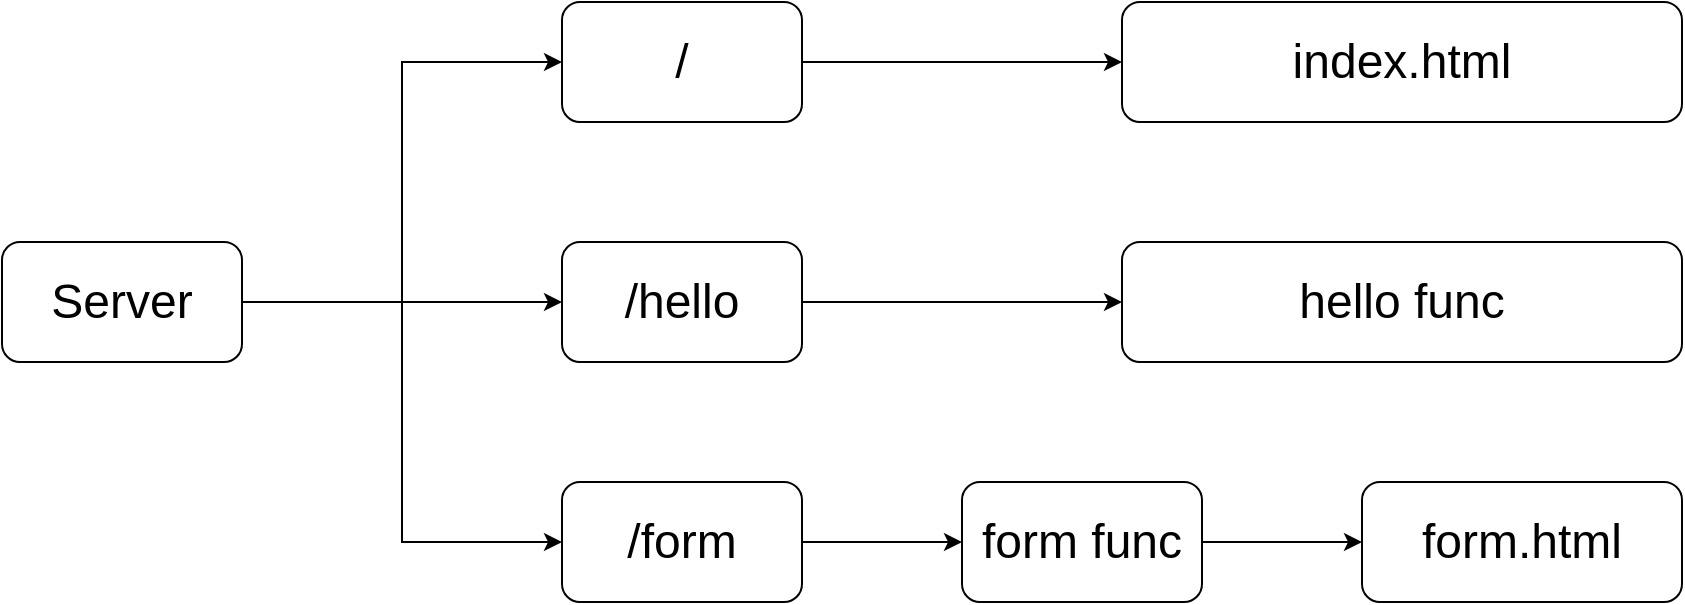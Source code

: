 <mxfile version="19.0.3" type="device"><diagram id="86plRPVsqyj_hR5uoTtb" name="Page-1"><mxGraphModel dx="1342" dy="857" grid="1" gridSize="10" guides="1" tooltips="1" connect="1" arrows="1" fold="1" page="1" pageScale="1" pageWidth="1169" pageHeight="827" math="0" shadow="0"><root><mxCell id="0"/><mxCell id="1" parent="0"/><mxCell id="w_TuvdOjcUP1oyadrdiD-9" style="edgeStyle=orthogonalEdgeStyle;rounded=0;orthogonalLoop=1;jettySize=auto;html=1;exitX=1;exitY=0.5;exitDx=0;exitDy=0;entryX=0;entryY=0.5;entryDx=0;entryDy=0;fontSize=24;" edge="1" parent="1" source="w_TuvdOjcUP1oyadrdiD-1" target="w_TuvdOjcUP1oyadrdiD-7"><mxGeometry relative="1" as="geometry"><Array as="points"><mxPoint x="240" y="310"/><mxPoint x="240" y="310"/></Array></mxGeometry></mxCell><mxCell id="w_TuvdOjcUP1oyadrdiD-1" value="&lt;font style=&quot;font-size: 24px;&quot;&gt;Server&lt;/font&gt;" style="rounded=1;whiteSpace=wrap;html=1;" vertex="1" parent="1"><mxGeometry x="40" y="280" width="120" height="60" as="geometry"/></mxCell><mxCell id="w_TuvdOjcUP1oyadrdiD-2" value="&lt;font style=&quot;font-size: 24px;&quot;&gt;index.html&lt;/font&gt;" style="rounded=1;whiteSpace=wrap;html=1;" vertex="1" parent="1"><mxGeometry x="600" y="160" width="280" height="60" as="geometry"/></mxCell><mxCell id="w_TuvdOjcUP1oyadrdiD-3" value="&lt;font style=&quot;font-size: 24px;&quot;&gt;hello func&lt;/font&gt;" style="rounded=1;whiteSpace=wrap;html=1;" vertex="1" parent="1"><mxGeometry x="600" y="280" width="280" height="60" as="geometry"/></mxCell><mxCell id="w_TuvdOjcUP1oyadrdiD-4" value="&lt;font style=&quot;font-size: 24px;&quot;&gt;form.html&lt;/font&gt;" style="rounded=1;whiteSpace=wrap;html=1;" vertex="1" parent="1"><mxGeometry x="720" y="400" width="160" height="60" as="geometry"/></mxCell><mxCell id="w_TuvdOjcUP1oyadrdiD-17" style="edgeStyle=orthogonalEdgeStyle;rounded=0;orthogonalLoop=1;jettySize=auto;html=1;exitX=1;exitY=0.5;exitDx=0;exitDy=0;entryX=0;entryY=0.5;entryDx=0;entryDy=0;fontSize=24;" edge="1" parent="1" source="w_TuvdOjcUP1oyadrdiD-5" target="w_TuvdOjcUP1oyadrdiD-4"><mxGeometry relative="1" as="geometry"/></mxCell><mxCell id="w_TuvdOjcUP1oyadrdiD-5" value="&lt;font style=&quot;font-size: 24px;&quot;&gt;form func&lt;/font&gt;" style="rounded=1;whiteSpace=wrap;html=1;" vertex="1" parent="1"><mxGeometry x="520" y="400" width="120" height="60" as="geometry"/></mxCell><mxCell id="w_TuvdOjcUP1oyadrdiD-15" style="edgeStyle=orthogonalEdgeStyle;rounded=0;orthogonalLoop=1;jettySize=auto;html=1;exitX=1;exitY=0.5;exitDx=0;exitDy=0;entryX=0;entryY=0.5;entryDx=0;entryDy=0;fontSize=24;" edge="1" parent="1" source="w_TuvdOjcUP1oyadrdiD-7" target="w_TuvdOjcUP1oyadrdiD-3"><mxGeometry relative="1" as="geometry"/></mxCell><mxCell id="w_TuvdOjcUP1oyadrdiD-7" value="&lt;font style=&quot;font-size: 24px;&quot;&gt;/hello&lt;/font&gt;" style="rounded=1;whiteSpace=wrap;html=1;" vertex="1" parent="1"><mxGeometry x="320" y="280" width="120" height="60" as="geometry"/></mxCell><mxCell id="w_TuvdOjcUP1oyadrdiD-14" style="edgeStyle=orthogonalEdgeStyle;rounded=0;orthogonalLoop=1;jettySize=auto;html=1;entryX=0;entryY=0.5;entryDx=0;entryDy=0;fontSize=24;" edge="1" parent="1" source="w_TuvdOjcUP1oyadrdiD-8" target="w_TuvdOjcUP1oyadrdiD-2"><mxGeometry relative="1" as="geometry"/></mxCell><mxCell id="w_TuvdOjcUP1oyadrdiD-8" value="&lt;font style=&quot;font-size: 24px;&quot;&gt;/&lt;/font&gt;" style="rounded=1;whiteSpace=wrap;html=1;" vertex="1" parent="1"><mxGeometry x="320" y="160" width="120" height="60" as="geometry"/></mxCell><mxCell id="w_TuvdOjcUP1oyadrdiD-10" value="" style="endArrow=classic;html=1;rounded=0;fontSize=24;entryX=0;entryY=0.5;entryDx=0;entryDy=0;" edge="1" parent="1" target="w_TuvdOjcUP1oyadrdiD-8"><mxGeometry width="50" height="50" relative="1" as="geometry"><mxPoint x="240" y="310" as="sourcePoint"/><mxPoint x="240" y="180" as="targetPoint"/><Array as="points"><mxPoint x="240" y="190"/></Array></mxGeometry></mxCell><mxCell id="w_TuvdOjcUP1oyadrdiD-16" style="edgeStyle=orthogonalEdgeStyle;rounded=0;orthogonalLoop=1;jettySize=auto;html=1;exitX=1;exitY=0.5;exitDx=0;exitDy=0;entryX=0;entryY=0.5;entryDx=0;entryDy=0;fontSize=24;" edge="1" parent="1" source="w_TuvdOjcUP1oyadrdiD-6" target="w_TuvdOjcUP1oyadrdiD-5"><mxGeometry relative="1" as="geometry"/></mxCell><mxCell id="w_TuvdOjcUP1oyadrdiD-6" value="&lt;font style=&quot;font-size: 24px;&quot;&gt;/form&lt;/font&gt;" style="rounded=1;whiteSpace=wrap;html=1;" vertex="1" parent="1"><mxGeometry x="320" y="400" width="120" height="60" as="geometry"/></mxCell><mxCell id="w_TuvdOjcUP1oyadrdiD-13" value="" style="endArrow=classic;html=1;rounded=0;fontSize=24;entryX=0;entryY=0.5;entryDx=0;entryDy=0;" edge="1" parent="1" target="w_TuvdOjcUP1oyadrdiD-6"><mxGeometry width="50" height="50" relative="1" as="geometry"><mxPoint x="240" y="310" as="sourcePoint"/><mxPoint x="260" y="364" as="targetPoint"/><Array as="points"><mxPoint x="240" y="430"/></Array></mxGeometry></mxCell></root></mxGraphModel></diagram></mxfile>